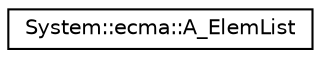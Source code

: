 digraph G
{
  edge [fontname="Helvetica",fontsize="10",labelfontname="Helvetica",labelfontsize="10"];
  node [fontname="Helvetica",fontsize="10",shape=record];
  rankdir="LR";
  Node1 [label="System::ecma::A_ElemList",height=0.2,width=0.4,color="black", fillcolor="white", style="filled",URL="$class_system_1_1ecma_1_1_a___elem_list.html"];
}
